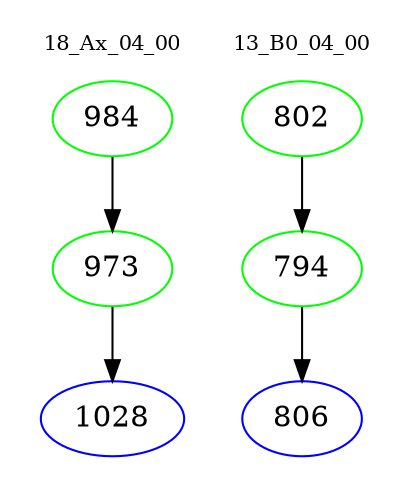 digraph{
subgraph cluster_0 {
color = white
label = "18_Ax_04_00";
fontsize=10;
T0_984 [label="984", color="green"]
T0_984 -> T0_973 [color="black"]
T0_973 [label="973", color="green"]
T0_973 -> T0_1028 [color="black"]
T0_1028 [label="1028", color="blue"]
}
subgraph cluster_1 {
color = white
label = "13_B0_04_00";
fontsize=10;
T1_802 [label="802", color="green"]
T1_802 -> T1_794 [color="black"]
T1_794 [label="794", color="green"]
T1_794 -> T1_806 [color="black"]
T1_806 [label="806", color="blue"]
}
}
